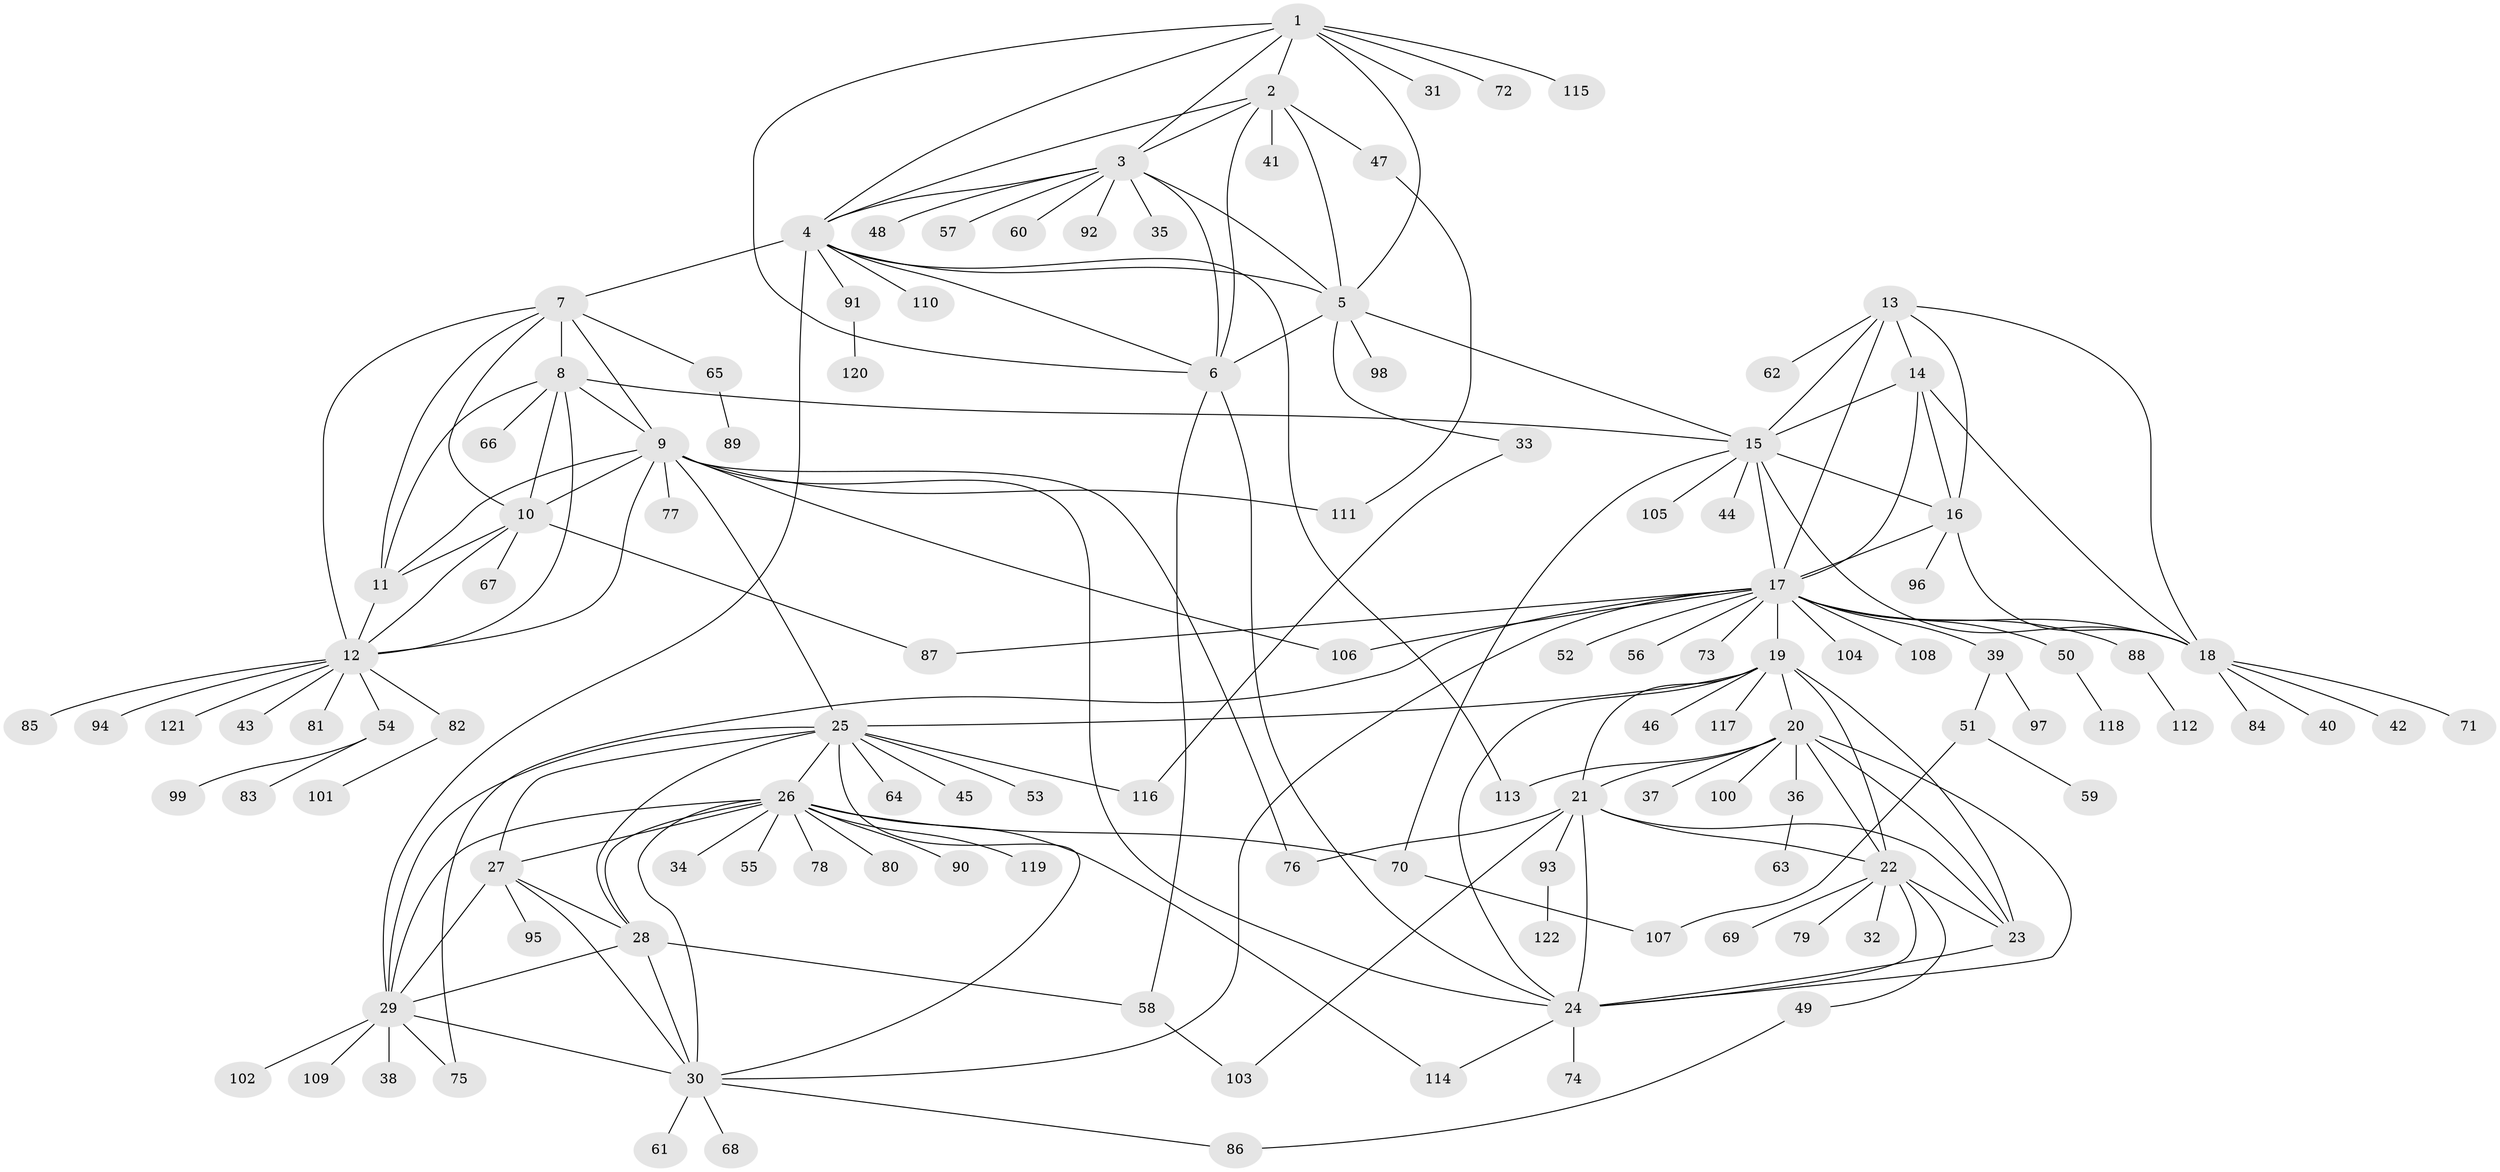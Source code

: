 // Generated by graph-tools (version 1.1) at 2025/50/03/09/25 03:50:28]
// undirected, 122 vertices, 190 edges
graph export_dot {
graph [start="1"]
  node [color=gray90,style=filled];
  1;
  2;
  3;
  4;
  5;
  6;
  7;
  8;
  9;
  10;
  11;
  12;
  13;
  14;
  15;
  16;
  17;
  18;
  19;
  20;
  21;
  22;
  23;
  24;
  25;
  26;
  27;
  28;
  29;
  30;
  31;
  32;
  33;
  34;
  35;
  36;
  37;
  38;
  39;
  40;
  41;
  42;
  43;
  44;
  45;
  46;
  47;
  48;
  49;
  50;
  51;
  52;
  53;
  54;
  55;
  56;
  57;
  58;
  59;
  60;
  61;
  62;
  63;
  64;
  65;
  66;
  67;
  68;
  69;
  70;
  71;
  72;
  73;
  74;
  75;
  76;
  77;
  78;
  79;
  80;
  81;
  82;
  83;
  84;
  85;
  86;
  87;
  88;
  89;
  90;
  91;
  92;
  93;
  94;
  95;
  96;
  97;
  98;
  99;
  100;
  101;
  102;
  103;
  104;
  105;
  106;
  107;
  108;
  109;
  110;
  111;
  112;
  113;
  114;
  115;
  116;
  117;
  118;
  119;
  120;
  121;
  122;
  1 -- 2;
  1 -- 3;
  1 -- 4;
  1 -- 5;
  1 -- 6;
  1 -- 31;
  1 -- 72;
  1 -- 115;
  2 -- 3;
  2 -- 4;
  2 -- 5;
  2 -- 6;
  2 -- 41;
  2 -- 47;
  3 -- 4;
  3 -- 5;
  3 -- 6;
  3 -- 35;
  3 -- 48;
  3 -- 57;
  3 -- 60;
  3 -- 92;
  4 -- 5;
  4 -- 6;
  4 -- 7;
  4 -- 29;
  4 -- 91;
  4 -- 110;
  4 -- 113;
  5 -- 6;
  5 -- 15;
  5 -- 33;
  5 -- 98;
  6 -- 24;
  6 -- 58;
  7 -- 8;
  7 -- 9;
  7 -- 10;
  7 -- 11;
  7 -- 12;
  7 -- 65;
  8 -- 9;
  8 -- 10;
  8 -- 11;
  8 -- 12;
  8 -- 15;
  8 -- 66;
  9 -- 10;
  9 -- 11;
  9 -- 12;
  9 -- 24;
  9 -- 25;
  9 -- 76;
  9 -- 77;
  9 -- 106;
  9 -- 111;
  10 -- 11;
  10 -- 12;
  10 -- 67;
  10 -- 87;
  11 -- 12;
  12 -- 43;
  12 -- 54;
  12 -- 81;
  12 -- 82;
  12 -- 85;
  12 -- 94;
  12 -- 121;
  13 -- 14;
  13 -- 15;
  13 -- 16;
  13 -- 17;
  13 -- 18;
  13 -- 62;
  14 -- 15;
  14 -- 16;
  14 -- 17;
  14 -- 18;
  15 -- 16;
  15 -- 17;
  15 -- 18;
  15 -- 44;
  15 -- 70;
  15 -- 105;
  16 -- 17;
  16 -- 18;
  16 -- 96;
  17 -- 18;
  17 -- 19;
  17 -- 30;
  17 -- 39;
  17 -- 50;
  17 -- 52;
  17 -- 56;
  17 -- 73;
  17 -- 75;
  17 -- 87;
  17 -- 88;
  17 -- 104;
  17 -- 106;
  17 -- 108;
  18 -- 40;
  18 -- 42;
  18 -- 71;
  18 -- 84;
  19 -- 20;
  19 -- 21;
  19 -- 22;
  19 -- 23;
  19 -- 24;
  19 -- 25;
  19 -- 46;
  19 -- 117;
  20 -- 21;
  20 -- 22;
  20 -- 23;
  20 -- 24;
  20 -- 36;
  20 -- 37;
  20 -- 100;
  20 -- 113;
  21 -- 22;
  21 -- 23;
  21 -- 24;
  21 -- 76;
  21 -- 93;
  21 -- 103;
  22 -- 23;
  22 -- 24;
  22 -- 32;
  22 -- 49;
  22 -- 69;
  22 -- 79;
  23 -- 24;
  24 -- 74;
  24 -- 114;
  25 -- 26;
  25 -- 27;
  25 -- 28;
  25 -- 29;
  25 -- 30;
  25 -- 45;
  25 -- 53;
  25 -- 64;
  25 -- 116;
  26 -- 27;
  26 -- 28;
  26 -- 29;
  26 -- 30;
  26 -- 34;
  26 -- 55;
  26 -- 70;
  26 -- 78;
  26 -- 80;
  26 -- 90;
  26 -- 114;
  26 -- 119;
  27 -- 28;
  27 -- 29;
  27 -- 30;
  27 -- 95;
  28 -- 29;
  28 -- 30;
  28 -- 58;
  29 -- 30;
  29 -- 38;
  29 -- 75;
  29 -- 102;
  29 -- 109;
  30 -- 61;
  30 -- 68;
  30 -- 86;
  33 -- 116;
  36 -- 63;
  39 -- 51;
  39 -- 97;
  47 -- 111;
  49 -- 86;
  50 -- 118;
  51 -- 59;
  51 -- 107;
  54 -- 83;
  54 -- 99;
  58 -- 103;
  65 -- 89;
  70 -- 107;
  82 -- 101;
  88 -- 112;
  91 -- 120;
  93 -- 122;
}
